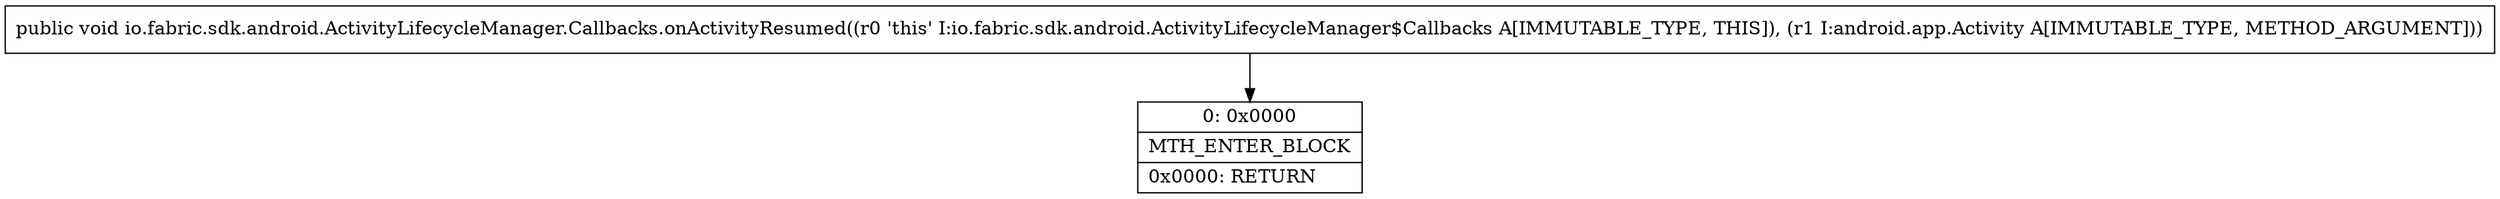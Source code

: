 digraph "CFG forio.fabric.sdk.android.ActivityLifecycleManager.Callbacks.onActivityResumed(Landroid\/app\/Activity;)V" {
Node_0 [shape=record,label="{0\:\ 0x0000|MTH_ENTER_BLOCK\l|0x0000: RETURN   \l}"];
MethodNode[shape=record,label="{public void io.fabric.sdk.android.ActivityLifecycleManager.Callbacks.onActivityResumed((r0 'this' I:io.fabric.sdk.android.ActivityLifecycleManager$Callbacks A[IMMUTABLE_TYPE, THIS]), (r1 I:android.app.Activity A[IMMUTABLE_TYPE, METHOD_ARGUMENT])) }"];
MethodNode -> Node_0;
}

